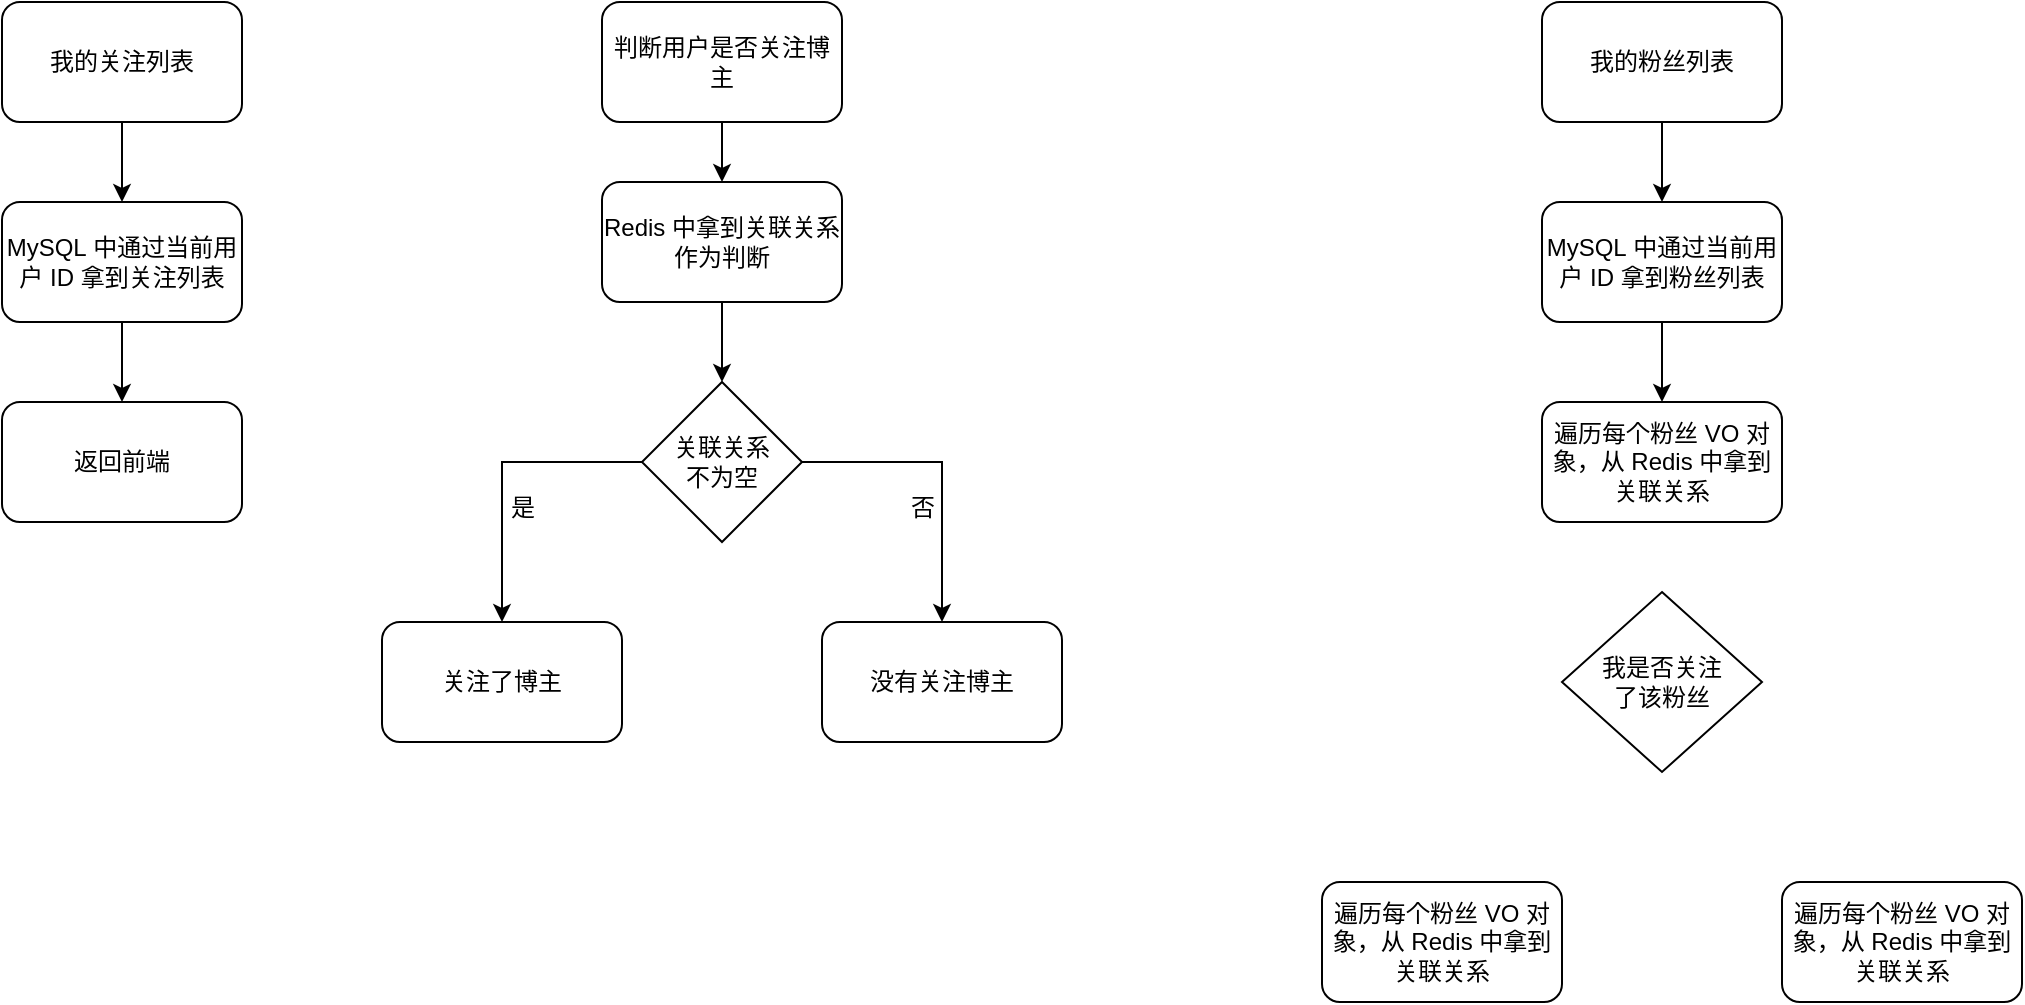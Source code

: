 <mxfile version="21.3.4" type="github">
  <diagram name="第 1 页" id="ygbQQdq1SmDN0GDfy9oc">
    <mxGraphModel dx="880" dy="452" grid="1" gridSize="10" guides="1" tooltips="1" connect="1" arrows="1" fold="1" page="1" pageScale="1" pageWidth="827" pageHeight="1169" math="0" shadow="0">
      <root>
        <mxCell id="0" />
        <mxCell id="1" parent="0" />
        <mxCell id="tJrQcQ07rjok3geakWRr-3" value="" style="edgeStyle=orthogonalEdgeStyle;rounded=0;orthogonalLoop=1;jettySize=auto;html=1;" edge="1" parent="1" source="tJrQcQ07rjok3geakWRr-1" target="tJrQcQ07rjok3geakWRr-2">
          <mxGeometry relative="1" as="geometry" />
        </mxCell>
        <mxCell id="tJrQcQ07rjok3geakWRr-1" value="我的关注列表" style="rounded=1;whiteSpace=wrap;html=1;" vertex="1" parent="1">
          <mxGeometry x="130" y="50" width="120" height="60" as="geometry" />
        </mxCell>
        <mxCell id="tJrQcQ07rjok3geakWRr-5" value="" style="edgeStyle=orthogonalEdgeStyle;rounded=0;orthogonalLoop=1;jettySize=auto;html=1;" edge="1" parent="1" source="tJrQcQ07rjok3geakWRr-2" target="tJrQcQ07rjok3geakWRr-4">
          <mxGeometry relative="1" as="geometry" />
        </mxCell>
        <mxCell id="tJrQcQ07rjok3geakWRr-2" value="MySQL&amp;nbsp;中通过当前用户 ID&amp;nbsp;拿到关注列表" style="rounded=1;whiteSpace=wrap;html=1;" vertex="1" parent="1">
          <mxGeometry x="130" y="150" width="120" height="60" as="geometry" />
        </mxCell>
        <mxCell id="tJrQcQ07rjok3geakWRr-4" value="返回前端" style="rounded=1;whiteSpace=wrap;html=1;" vertex="1" parent="1">
          <mxGeometry x="130" y="250" width="120" height="60" as="geometry" />
        </mxCell>
        <mxCell id="tJrQcQ07rjok3geakWRr-9" value="" style="edgeStyle=orthogonalEdgeStyle;rounded=0;orthogonalLoop=1;jettySize=auto;html=1;" edge="1" parent="1" source="tJrQcQ07rjok3geakWRr-6" target="tJrQcQ07rjok3geakWRr-7">
          <mxGeometry relative="1" as="geometry" />
        </mxCell>
        <mxCell id="tJrQcQ07rjok3geakWRr-6" value="判断用户是否关注博主" style="rounded=1;whiteSpace=wrap;html=1;" vertex="1" parent="1">
          <mxGeometry x="430" y="50" width="120" height="60" as="geometry" />
        </mxCell>
        <mxCell id="tJrQcQ07rjok3geakWRr-10" value="" style="edgeStyle=orthogonalEdgeStyle;rounded=0;orthogonalLoop=1;jettySize=auto;html=1;" edge="1" parent="1" source="tJrQcQ07rjok3geakWRr-7" target="tJrQcQ07rjok3geakWRr-8">
          <mxGeometry relative="1" as="geometry" />
        </mxCell>
        <mxCell id="tJrQcQ07rjok3geakWRr-7" value="Redis&amp;nbsp;中拿到关联关系作为判断" style="rounded=1;whiteSpace=wrap;html=1;" vertex="1" parent="1">
          <mxGeometry x="430" y="140" width="120" height="60" as="geometry" />
        </mxCell>
        <mxCell id="tJrQcQ07rjok3geakWRr-13" style="edgeStyle=orthogonalEdgeStyle;rounded=0;orthogonalLoop=1;jettySize=auto;html=1;" edge="1" parent="1" source="tJrQcQ07rjok3geakWRr-8" target="tJrQcQ07rjok3geakWRr-11">
          <mxGeometry relative="1" as="geometry" />
        </mxCell>
        <mxCell id="tJrQcQ07rjok3geakWRr-14" style="edgeStyle=orthogonalEdgeStyle;rounded=0;orthogonalLoop=1;jettySize=auto;html=1;" edge="1" parent="1" source="tJrQcQ07rjok3geakWRr-8" target="tJrQcQ07rjok3geakWRr-12">
          <mxGeometry relative="1" as="geometry" />
        </mxCell>
        <mxCell id="tJrQcQ07rjok3geakWRr-8" value="关联关系&lt;br&gt;不为空" style="rhombus;whiteSpace=wrap;html=1;" vertex="1" parent="1">
          <mxGeometry x="450" y="240" width="80" height="80" as="geometry" />
        </mxCell>
        <mxCell id="tJrQcQ07rjok3geakWRr-11" value="关注了博主" style="rounded=1;whiteSpace=wrap;html=1;" vertex="1" parent="1">
          <mxGeometry x="320" y="360" width="120" height="60" as="geometry" />
        </mxCell>
        <mxCell id="tJrQcQ07rjok3geakWRr-12" value="没有关注博主" style="rounded=1;whiteSpace=wrap;html=1;" vertex="1" parent="1">
          <mxGeometry x="540" y="360" width="120" height="60" as="geometry" />
        </mxCell>
        <mxCell id="tJrQcQ07rjok3geakWRr-16" value="" style="edgeStyle=orthogonalEdgeStyle;rounded=0;orthogonalLoop=1;jettySize=auto;html=1;" edge="1" parent="1" source="tJrQcQ07rjok3geakWRr-17" target="tJrQcQ07rjok3geakWRr-19">
          <mxGeometry relative="1" as="geometry" />
        </mxCell>
        <mxCell id="tJrQcQ07rjok3geakWRr-17" value="我的粉丝列表" style="rounded=1;whiteSpace=wrap;html=1;" vertex="1" parent="1">
          <mxGeometry x="900" y="50" width="120" height="60" as="geometry" />
        </mxCell>
        <mxCell id="tJrQcQ07rjok3geakWRr-18" value="" style="edgeStyle=orthogonalEdgeStyle;rounded=0;orthogonalLoop=1;jettySize=auto;html=1;" edge="1" parent="1" source="tJrQcQ07rjok3geakWRr-19">
          <mxGeometry relative="1" as="geometry">
            <mxPoint x="960" y="250" as="targetPoint" />
          </mxGeometry>
        </mxCell>
        <mxCell id="tJrQcQ07rjok3geakWRr-19" value="MySQL&amp;nbsp;中通过当前用户 ID&amp;nbsp;拿到粉丝列表" style="rounded=1;whiteSpace=wrap;html=1;" vertex="1" parent="1">
          <mxGeometry x="900" y="150" width="120" height="60" as="geometry" />
        </mxCell>
        <mxCell id="tJrQcQ07rjok3geakWRr-21" value="遍历每个粉丝&amp;nbsp;VO&amp;nbsp;对象，从&amp;nbsp;Redis&amp;nbsp;中拿到关联关系" style="rounded=1;whiteSpace=wrap;html=1;" vertex="1" parent="1">
          <mxGeometry x="900" y="250" width="120" height="60" as="geometry" />
        </mxCell>
        <mxCell id="tJrQcQ07rjok3geakWRr-23" value="我是否关注&lt;br&gt;了该粉丝" style="rhombus;whiteSpace=wrap;html=1;" vertex="1" parent="1">
          <mxGeometry x="910" y="345" width="100" height="90" as="geometry" />
        </mxCell>
        <mxCell id="tJrQcQ07rjok3geakWRr-24" value="遍历每个粉丝&amp;nbsp;VO&amp;nbsp;对象，从&amp;nbsp;Redis&amp;nbsp;中拿到关联关系" style="rounded=1;whiteSpace=wrap;html=1;" vertex="1" parent="1">
          <mxGeometry x="790" y="490" width="120" height="60" as="geometry" />
        </mxCell>
        <mxCell id="tJrQcQ07rjok3geakWRr-25" value="遍历每个粉丝&amp;nbsp;VO&amp;nbsp;对象，从&amp;nbsp;Redis&amp;nbsp;中拿到关联关系" style="rounded=1;whiteSpace=wrap;html=1;" vertex="1" parent="1">
          <mxGeometry x="1020" y="490" width="120" height="60" as="geometry" />
        </mxCell>
        <mxCell id="tJrQcQ07rjok3geakWRr-26" value="是" style="text;html=1;align=center;verticalAlign=middle;resizable=0;points=[];autosize=1;strokeColor=none;fillColor=none;" vertex="1" parent="1">
          <mxGeometry x="370" y="288" width="40" height="30" as="geometry" />
        </mxCell>
        <mxCell id="tJrQcQ07rjok3geakWRr-27" value="否" style="text;html=1;align=center;verticalAlign=middle;resizable=0;points=[];autosize=1;strokeColor=none;fillColor=none;" vertex="1" parent="1">
          <mxGeometry x="570" y="288" width="40" height="30" as="geometry" />
        </mxCell>
      </root>
    </mxGraphModel>
  </diagram>
</mxfile>
